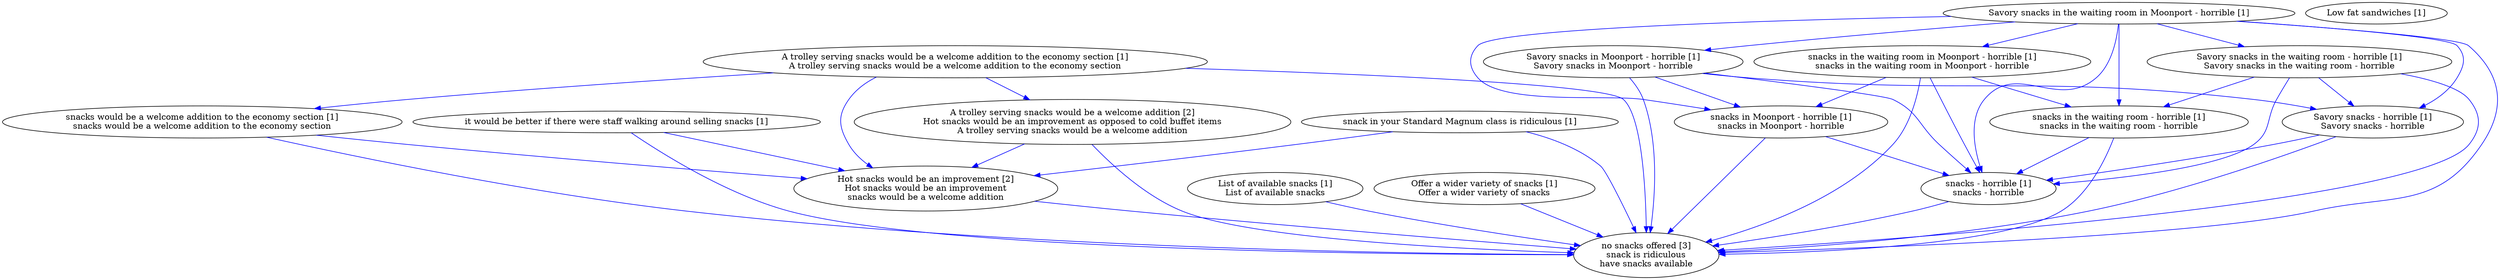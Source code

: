 digraph collapsedGraph {
"no snacks offered [3]\nsnack is ridiculous\nhave snacks available""Hot snacks would be an improvement [2]\nHot snacks would be an improvement\nsnacks would be a welcome addition""A trolley serving snacks would be a welcome addition [2]\nHot snacks would be an improvement as opposed to cold buffet items\nA trolley serving snacks would be a welcome addition""A trolley serving snacks would be a welcome addition to the economy section [1]\nA trolley serving snacks would be a welcome addition to the economy section""snacks would be a welcome addition to the economy section [1]\nsnacks would be a welcome addition to the economy section""List of available snacks [1]\nList of available snacks""Low fat sandwiches [1]""Offer a wider variety of snacks [1]\nOffer a wider variety of snacks""Savory snacks in the waiting room in Moonport - horrible [1]""Savory snacks in Moonport - horrible [1]\nSavory snacks in Moonport - horrible""Savory snacks - horrible [1]\nSavory snacks - horrible""snacks - horrible [1]\nsnacks - horrible""snacks in Moonport - horrible [1]\nsnacks in Moonport - horrible""Savory snacks in the waiting room - horrible [1]\nSavory snacks in the waiting room - horrible""snacks in the waiting room - horrible [1]\nsnacks in the waiting room - horrible""snacks in the waiting room in Moonport - horrible [1]\nsnacks in the waiting room in Moonport - horrible""it would be better if there were staff walking around selling snacks [1]""snack in your Standard Magnum class is ridiculous [1]""snacks would be a welcome addition to the economy section [1]\nsnacks would be a welcome addition to the economy section" -> "Hot snacks would be an improvement [2]\nHot snacks would be an improvement\nsnacks would be a welcome addition" [color=blue]
"Savory snacks in the waiting room in Moonport - horrible [1]" -> "no snacks offered [3]\nsnack is ridiculous\nhave snacks available" [color=blue]
"snacks would be a welcome addition to the economy section [1]\nsnacks would be a welcome addition to the economy section" -> "no snacks offered [3]\nsnack is ridiculous\nhave snacks available" [color=blue]
"Savory snacks in Moonport - horrible [1]\nSavory snacks in Moonport - horrible" -> "no snacks offered [3]\nsnack is ridiculous\nhave snacks available" [color=blue]
"snacks - horrible [1]\nsnacks - horrible" -> "no snacks offered [3]\nsnack is ridiculous\nhave snacks available" [color=blue]
"A trolley serving snacks would be a welcome addition [2]\nHot snacks would be an improvement as opposed to cold buffet items\nA trolley serving snacks would be a welcome addition" -> "no snacks offered [3]\nsnack is ridiculous\nhave snacks available" [color=blue]
"List of available snacks [1]\nList of available snacks" -> "no snacks offered [3]\nsnack is ridiculous\nhave snacks available" [color=blue]
"A trolley serving snacks would be a welcome addition [2]\nHot snacks would be an improvement as opposed to cold buffet items\nA trolley serving snacks would be a welcome addition" -> "Hot snacks would be an improvement [2]\nHot snacks would be an improvement\nsnacks would be a welcome addition" [color=blue]
"Offer a wider variety of snacks [1]\nOffer a wider variety of snacks" -> "no snacks offered [3]\nsnack is ridiculous\nhave snacks available" [color=blue]
"Savory snacks - horrible [1]\nSavory snacks - horrible" -> "no snacks offered [3]\nsnack is ridiculous\nhave snacks available" [color=blue]
"Savory snacks in the waiting room - horrible [1]\nSavory snacks in the waiting room - horrible" -> "no snacks offered [3]\nsnack is ridiculous\nhave snacks available" [color=blue]
"snacks in the waiting room - horrible [1]\nsnacks in the waiting room - horrible" -> "no snacks offered [3]\nsnack is ridiculous\nhave snacks available" [color=blue]
"snack in your Standard Magnum class is ridiculous [1]" -> "no snacks offered [3]\nsnack is ridiculous\nhave snacks available" [color=blue]
"Hot snacks would be an improvement [2]\nHot snacks would be an improvement\nsnacks would be a welcome addition" -> "no snacks offered [3]\nsnack is ridiculous\nhave snacks available" [color=blue]
"snack in your Standard Magnum class is ridiculous [1]" -> "Hot snacks would be an improvement [2]\nHot snacks would be an improvement\nsnacks would be a welcome addition" [color=blue]
"it would be better if there were staff walking around selling snacks [1]" -> "Hot snacks would be an improvement [2]\nHot snacks would be an improvement\nsnacks would be a welcome addition" [color=blue]
"it would be better if there were staff walking around selling snacks [1]" -> "no snacks offered [3]\nsnack is ridiculous\nhave snacks available" [color=blue]
"A trolley serving snacks would be a welcome addition to the economy section [1]\nA trolley serving snacks would be a welcome addition to the economy section" -> "no snacks offered [3]\nsnack is ridiculous\nhave snacks available" [color=blue]
"snacks in Moonport - horrible [1]\nsnacks in Moonport - horrible" -> "no snacks offered [3]\nsnack is ridiculous\nhave snacks available" [color=blue]
"snacks in the waiting room in Moonport - horrible [1]\nsnacks in the waiting room in Moonport - horrible" -> "no snacks offered [3]\nsnack is ridiculous\nhave snacks available" [color=blue]
"A trolley serving snacks would be a welcome addition to the economy section [1]\nA trolley serving snacks would be a welcome addition to the economy section" -> "Hot snacks would be an improvement [2]\nHot snacks would be an improvement\nsnacks would be a welcome addition" [color=blue]
"A trolley serving snacks would be a welcome addition to the economy section [1]\nA trolley serving snacks would be a welcome addition to the economy section" -> "A trolley serving snacks would be a welcome addition [2]\nHot snacks would be an improvement as opposed to cold buffet items\nA trolley serving snacks would be a welcome addition" [color=blue]
"A trolley serving snacks would be a welcome addition to the economy section [1]\nA trolley serving snacks would be a welcome addition to the economy section" -> "snacks would be a welcome addition to the economy section [1]\nsnacks would be a welcome addition to the economy section" [color=blue]
"Savory snacks in the waiting room in Moonport - horrible [1]" -> "Savory snacks in Moonport - horrible [1]\nSavory snacks in Moonport - horrible" [color=blue]
"Savory snacks in Moonport - horrible [1]\nSavory snacks in Moonport - horrible" -> "Savory snacks - horrible [1]\nSavory snacks - horrible" [color=blue]
"Savory snacks - horrible [1]\nSavory snacks - horrible" -> "snacks - horrible [1]\nsnacks - horrible" [color=blue]
"Savory snacks in Moonport - horrible [1]\nSavory snacks in Moonport - horrible" -> "snacks in Moonport - horrible [1]\nsnacks in Moonport - horrible" [color=blue]
"snacks in Moonport - horrible [1]\nsnacks in Moonport - horrible" -> "snacks - horrible [1]\nsnacks - horrible" [color=blue]
"Savory snacks in the waiting room in Moonport - horrible [1]" -> "Savory snacks in the waiting room - horrible [1]\nSavory snacks in the waiting room - horrible" [color=blue]
"Savory snacks in the waiting room - horrible [1]\nSavory snacks in the waiting room - horrible" -> "Savory snacks - horrible [1]\nSavory snacks - horrible" [color=blue]
"Savory snacks in the waiting room - horrible [1]\nSavory snacks in the waiting room - horrible" -> "snacks in the waiting room - horrible [1]\nsnacks in the waiting room - horrible" [color=blue]
"snacks in the waiting room - horrible [1]\nsnacks in the waiting room - horrible" -> "snacks - horrible [1]\nsnacks - horrible" [color=blue]
"Savory snacks in the waiting room in Moonport - horrible [1]" -> "snacks in the waiting room in Moonport - horrible [1]\nsnacks in the waiting room in Moonport - horrible" [color=blue]
"snacks in the waiting room in Moonport - horrible [1]\nsnacks in the waiting room in Moonport - horrible" -> "snacks in Moonport - horrible [1]\nsnacks in Moonport - horrible" [color=blue]
"snacks in the waiting room in Moonport - horrible [1]\nsnacks in the waiting room in Moonport - horrible" -> "snacks in the waiting room - horrible [1]\nsnacks in the waiting room - horrible" [color=blue]
"Savory snacks in the waiting room in Moonport - horrible [1]" -> "Savory snacks - horrible [1]\nSavory snacks - horrible" [color=blue]
"Savory snacks in the waiting room in Moonport - horrible [1]" -> "snacks in Moonport - horrible [1]\nsnacks in Moonport - horrible" [color=blue]
"Savory snacks in the waiting room in Moonport - horrible [1]" -> "snacks in the waiting room - horrible [1]\nsnacks in the waiting room - horrible" [color=blue]
"Savory snacks in Moonport - horrible [1]\nSavory snacks in Moonport - horrible" -> "snacks - horrible [1]\nsnacks - horrible" [color=blue]
"Savory snacks in the waiting room - horrible [1]\nSavory snacks in the waiting room - horrible" -> "snacks - horrible [1]\nsnacks - horrible" [color=blue]
"snacks in the waiting room in Moonport - horrible [1]\nsnacks in the waiting room in Moonport - horrible" -> "snacks - horrible [1]\nsnacks - horrible" [color=blue]
"Savory snacks in the waiting room in Moonport - horrible [1]" -> "snacks - horrible [1]\nsnacks - horrible" [color=blue]
}